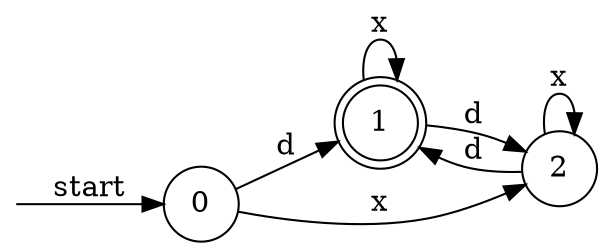 digraph dfa {
    rankdir = LR;
    node [shape = circle];
    __start [style = invis, shape = point];
    __start -> "0" [ label = "start" ];
    node [shape = doublecircle]; "1"
    node [shape = circle];
    "2" -> "2" [ label = "x" ];
    "2" -> "1" [ label = "d" ];
    "0" -> "2" [ label = "x" ];
    "0" -> "1" [ label = "d" ];
    "1" -> "1" [ label = "x" ];
    "1" -> "2" [ label = "d" ];
}
